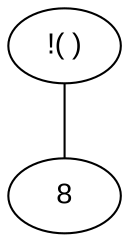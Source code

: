 graph calculus {
node [ fontname = "Arial" ]
node16 [ label = "!( )" ]
node16 -- node17
node17 [ label = "8" ]
}
